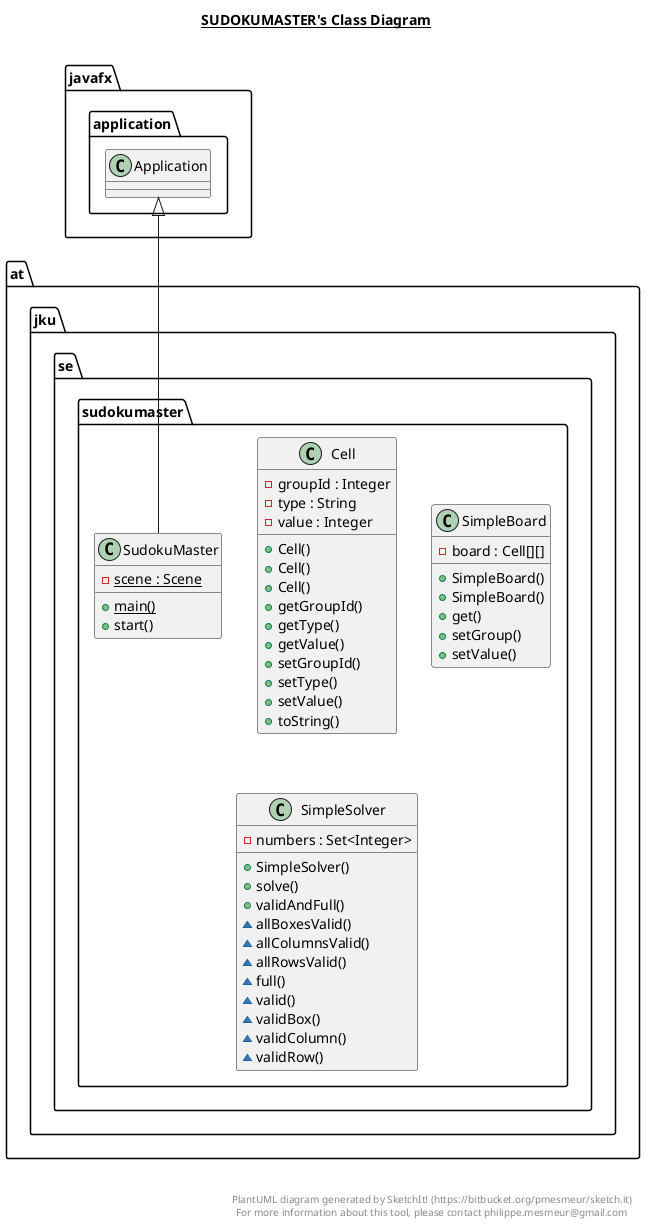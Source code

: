 @startuml

title __SUDOKUMASTER's Class Diagram__\n

  namespace at.jku.se.sudokumaster {
    class at.jku.se.sudokumaster.Cell {
        - groupId : Integer
        - type : String
        - value : Integer
        + Cell()
        + Cell()
        + Cell()
        + getGroupId()
        + getType()
        + getValue()
        + setGroupId()
        + setType()
        + setValue()
        + toString()
    }
  }
  

  namespace at.jku.se.sudokumaster {
    class at.jku.se.sudokumaster.SimpleBoard {
        - board : Cell[][]
        + SimpleBoard()
        + SimpleBoard()
        + get()
        + setGroup()
        + setValue()
    }
  }
  

  namespace at.jku.se.sudokumaster {
    class at.jku.se.sudokumaster.SimpleSolver {
        - numbers : Set<Integer>
        + SimpleSolver()
        + solve()
        + validAndFull()
        ~ allBoxesValid()
        ~ allColumnsValid()
        ~ allRowsValid()
        ~ full()
        ~ valid()
        ~ validBox()
        ~ validColumn()
        ~ validRow()
    }
  }
  

  namespace at.jku.se.sudokumaster {
    class at.jku.se.sudokumaster.SudokuMaster {
        {static} - scene : Scene
        {static} + main()
        + start()
    }
  }
  

  at.jku.se.sudokumaster.SudokuMaster -up-|> javafx.application.Application


right footer


PlantUML diagram generated by SketchIt! (https://bitbucket.org/pmesmeur/sketch.it)
For more information about this tool, please contact philippe.mesmeur@gmail.com
endfooter

@enduml
